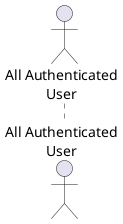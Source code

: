 
@startuml uc6_credit_book.png

   ' Manage credit book
   ' ------------------

   'left to right direction
   actor "All Authenticated\nUser" as User


@enduml
